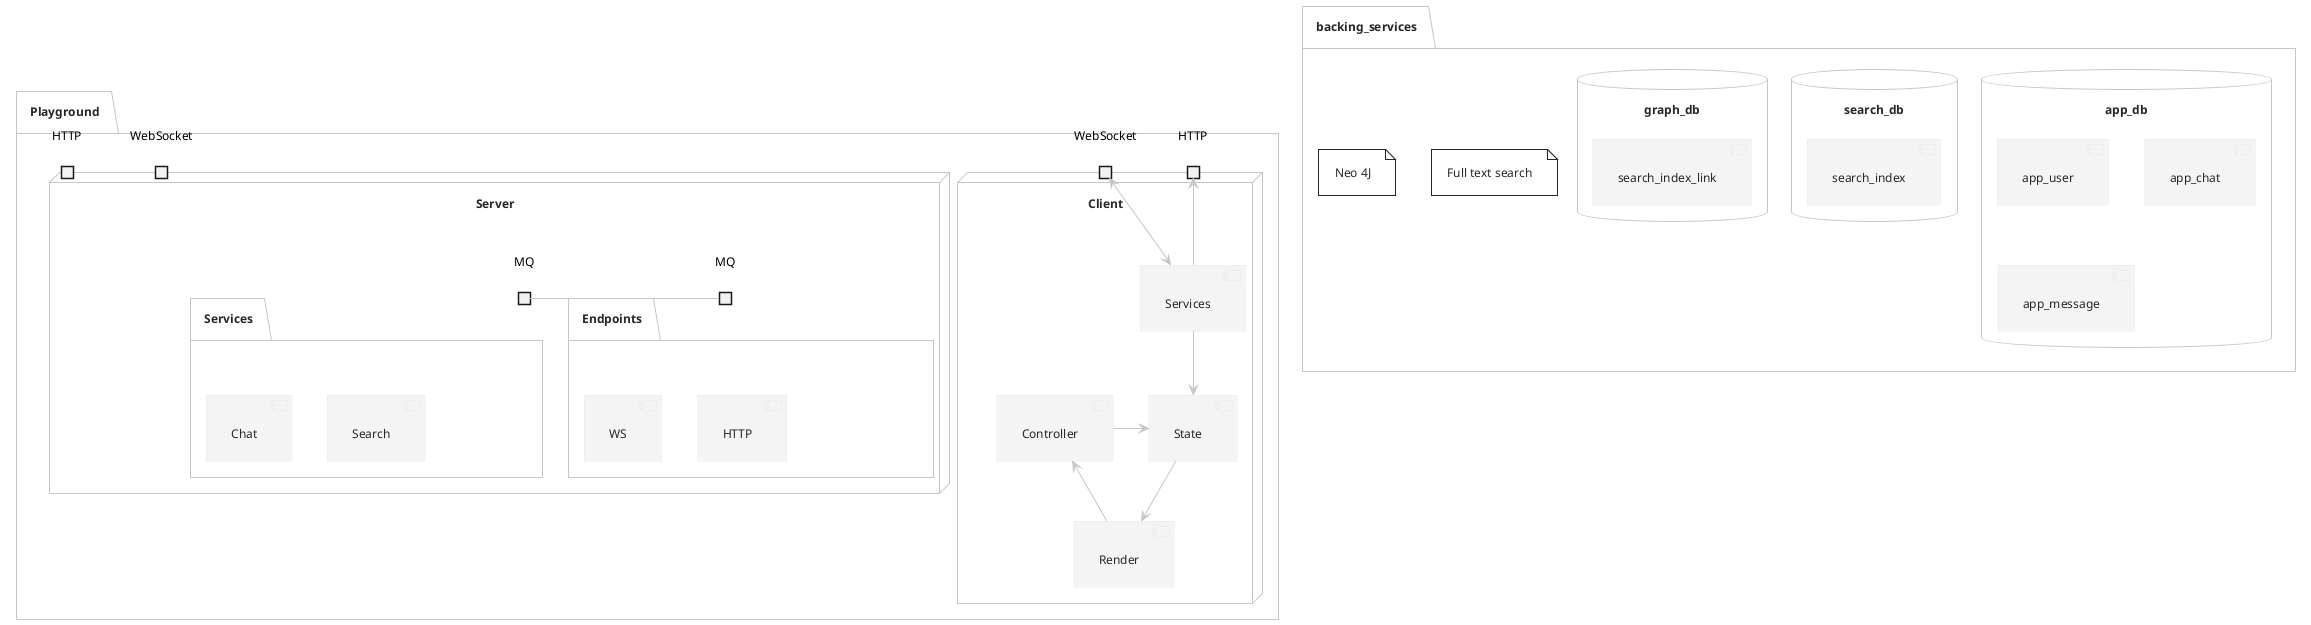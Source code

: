 @startuml
!theme carbon-gray

top to bottom direction

package "Playground"{
    node "Client" as "Client" {
        [State]
        [Services]
        [Render]
        [Controller]

        [Services] -d-> [State]
        [State] -d-> [Render]
        [Render] -l-> [Controller]
        [Controller] -r-> [State]


        port c_http as "HTTP"
        port c_ws as "WebSocket"

        c_http <-r- [Services]
        c_ws <-l-> [Services]

    }
    node "Server" as "Server" {

        port s_http as "HTTP"
        port s_ws as "WebSocket"

        folder s_endpoints as "Endpoints" {
            [s_http_endpoint ] as "HTTP"
            [s_ws_endpoint] as "WS"
            port e_mq as "MQ"

        }

        folder s_services as "Services" {
            [Search]
            [Chat]
            port s_mq as "MQ"
        }

        e_mq -r- s_mq
    }
}


package backing_services{

    database app_db  {
        [app_user]
        [app_chat]
        [app_message]
    }

    database search_db {
        [search_index]
    }


    database graph_db{
        [search_index_link]
    }

    note "Full text search" as search_note

    note "Neo 4J" as graph_note

}


@enduml